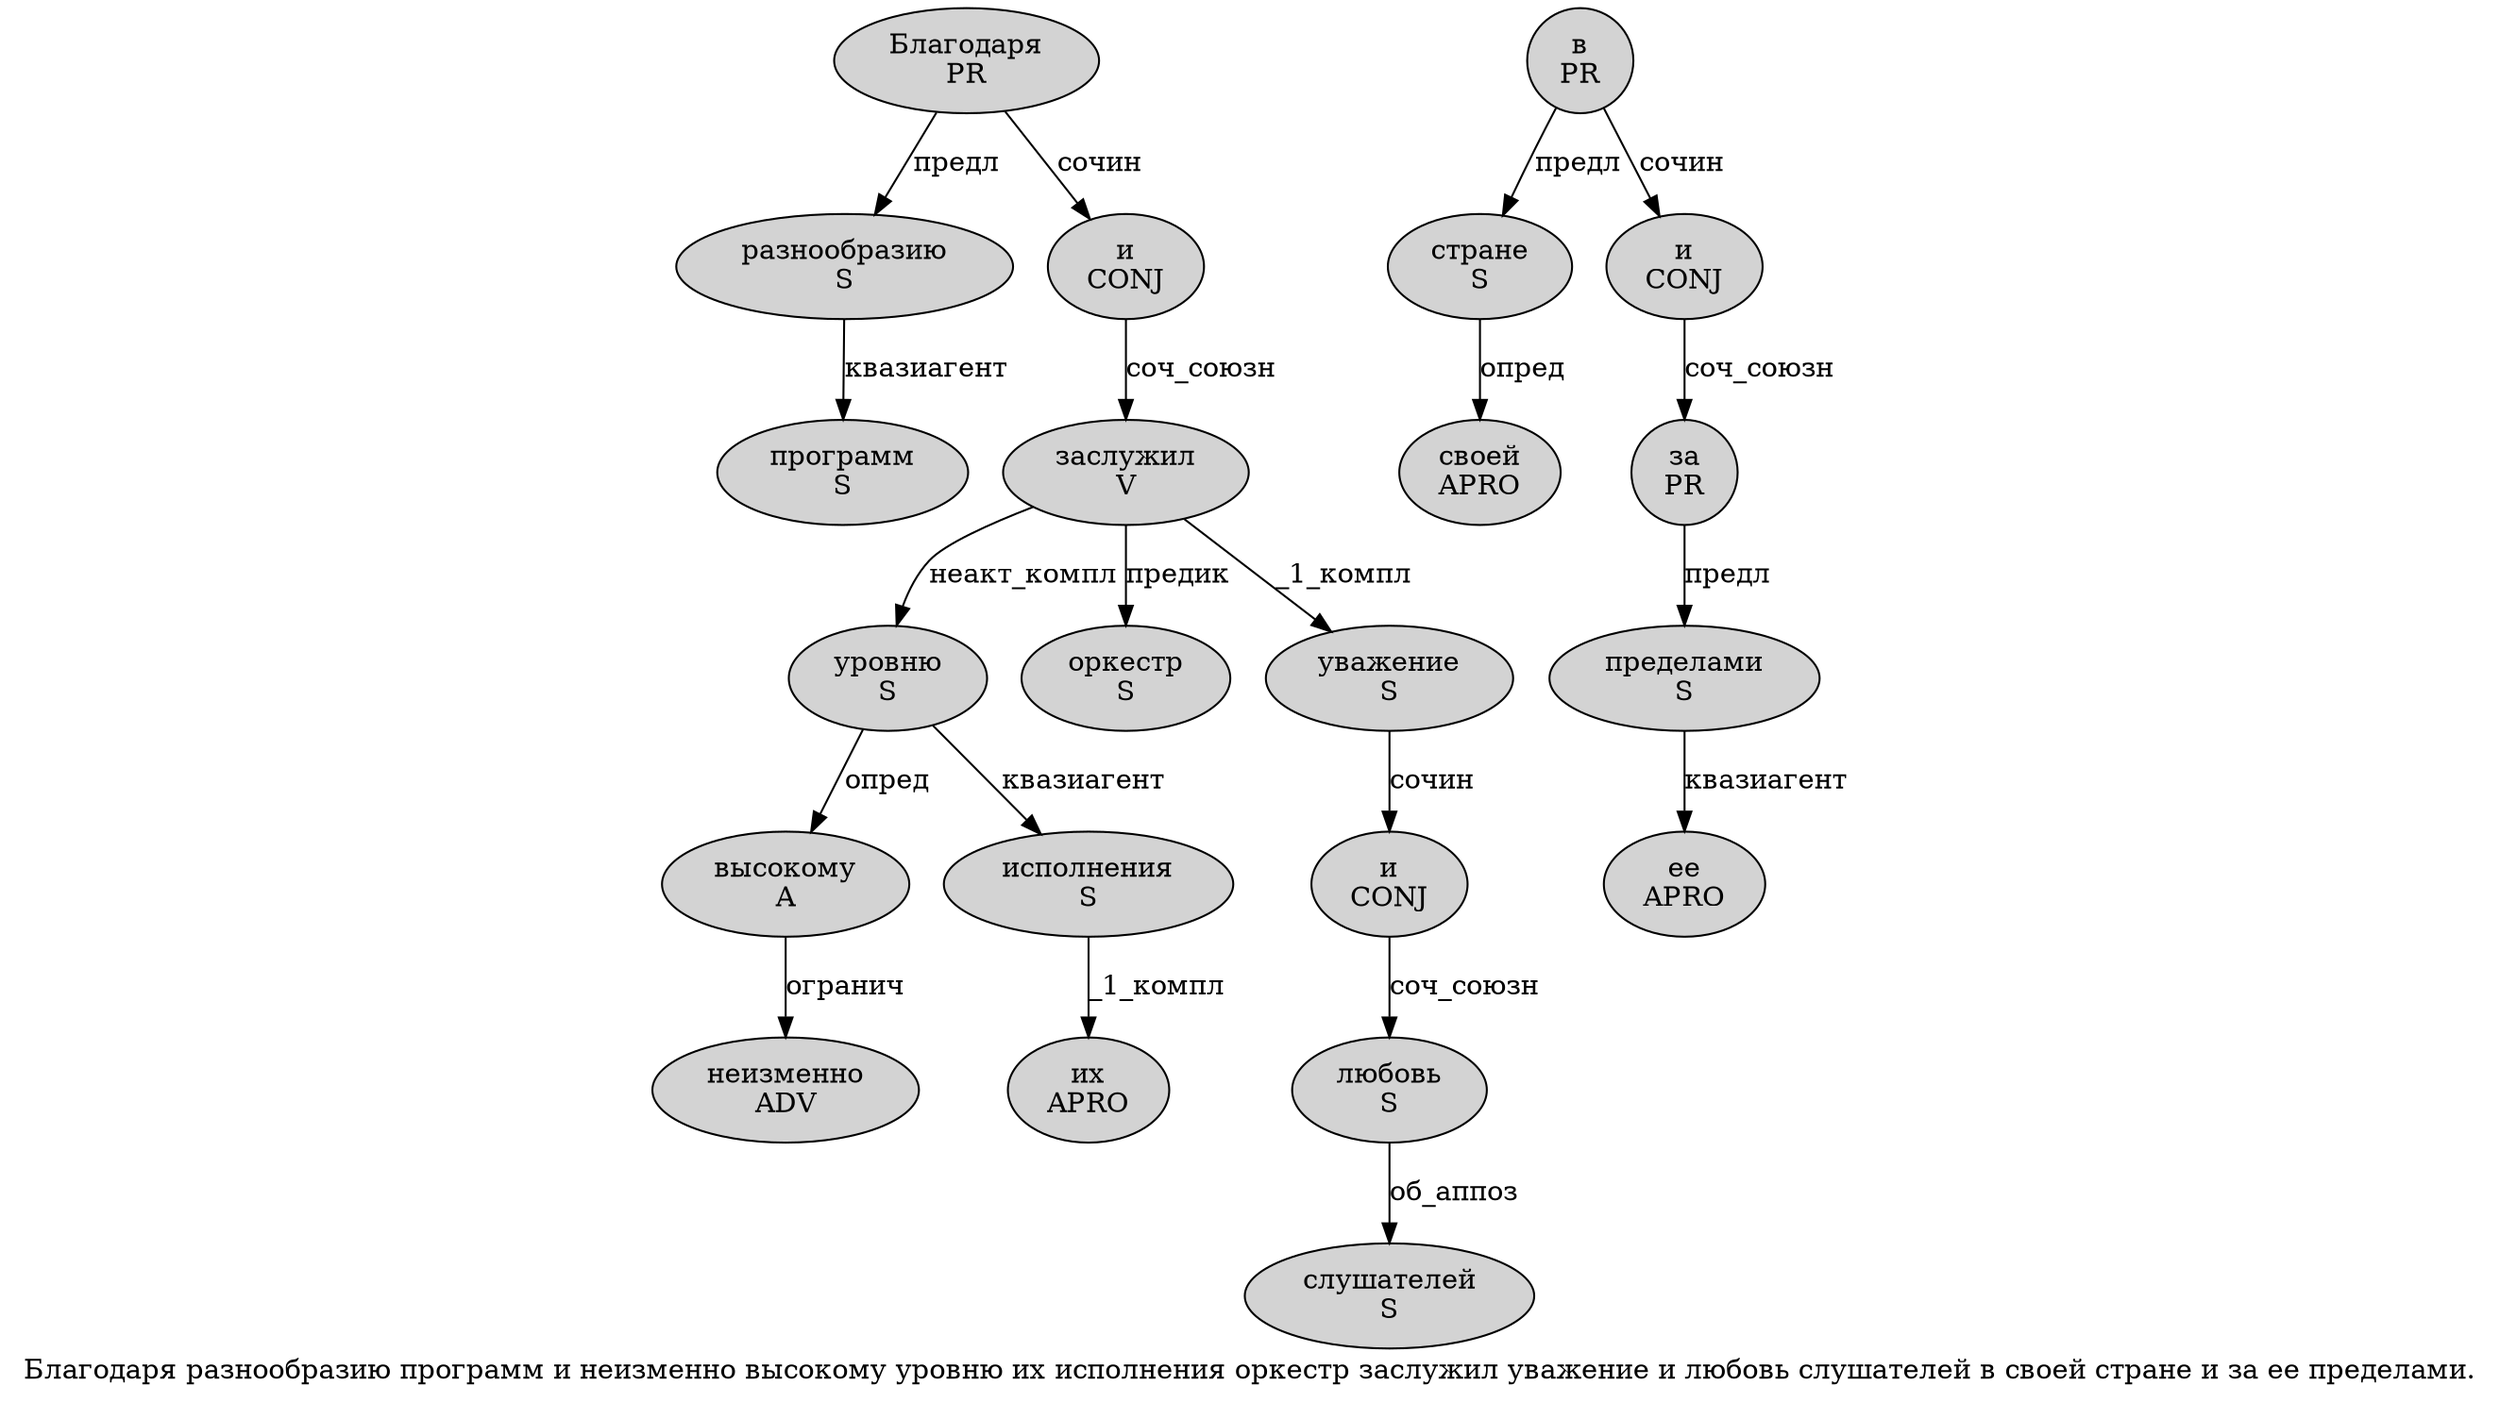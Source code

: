 digraph SENTENCE_1754 {
	graph [label="Благодаря разнообразию программ и неизменно высокому уровню их исполнения оркестр заслужил уважение и любовь слушателей в своей стране и за ее пределами."]
	node [style=filled]
		0 [label="Благодаря
PR" color="" fillcolor=lightgray penwidth=1 shape=ellipse]
		1 [label="разнообразию
S" color="" fillcolor=lightgray penwidth=1 shape=ellipse]
		2 [label="программ
S" color="" fillcolor=lightgray penwidth=1 shape=ellipse]
		3 [label="и
CONJ" color="" fillcolor=lightgray penwidth=1 shape=ellipse]
		4 [label="неизменно
ADV" color="" fillcolor=lightgray penwidth=1 shape=ellipse]
		5 [label="высокому
A" color="" fillcolor=lightgray penwidth=1 shape=ellipse]
		6 [label="уровню
S" color="" fillcolor=lightgray penwidth=1 shape=ellipse]
		7 [label="их
APRO" color="" fillcolor=lightgray penwidth=1 shape=ellipse]
		8 [label="исполнения
S" color="" fillcolor=lightgray penwidth=1 shape=ellipse]
		9 [label="оркестр
S" color="" fillcolor=lightgray penwidth=1 shape=ellipse]
		10 [label="заслужил
V" color="" fillcolor=lightgray penwidth=1 shape=ellipse]
		11 [label="уважение
S" color="" fillcolor=lightgray penwidth=1 shape=ellipse]
		12 [label="и
CONJ" color="" fillcolor=lightgray penwidth=1 shape=ellipse]
		13 [label="любовь
S" color="" fillcolor=lightgray penwidth=1 shape=ellipse]
		14 [label="слушателей
S" color="" fillcolor=lightgray penwidth=1 shape=ellipse]
		15 [label="в
PR" color="" fillcolor=lightgray penwidth=1 shape=ellipse]
		16 [label="своей
APRO" color="" fillcolor=lightgray penwidth=1 shape=ellipse]
		17 [label="стране
S" color="" fillcolor=lightgray penwidth=1 shape=ellipse]
		18 [label="и
CONJ" color="" fillcolor=lightgray penwidth=1 shape=ellipse]
		19 [label="за
PR" color="" fillcolor=lightgray penwidth=1 shape=ellipse]
		20 [label="ее
APRO" color="" fillcolor=lightgray penwidth=1 shape=ellipse]
		21 [label="пределами
S" color="" fillcolor=lightgray penwidth=1 shape=ellipse]
			11 -> 12 [label="сочин"]
			19 -> 21 [label="предл"]
			5 -> 4 [label="огранич"]
			3 -> 10 [label="соч_союзн"]
			6 -> 5 [label="опред"]
			6 -> 8 [label="квазиагент"]
			21 -> 20 [label="квазиагент"]
			10 -> 6 [label="неакт_компл"]
			10 -> 9 [label="предик"]
			10 -> 11 [label="_1_компл"]
			15 -> 17 [label="предл"]
			15 -> 18 [label="сочин"]
			0 -> 1 [label="предл"]
			0 -> 3 [label="сочин"]
			8 -> 7 [label="_1_компл"]
			12 -> 13 [label="соч_союзн"]
			1 -> 2 [label="квазиагент"]
			18 -> 19 [label="соч_союзн"]
			17 -> 16 [label="опред"]
			13 -> 14 [label="об_аппоз"]
}